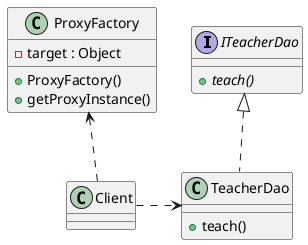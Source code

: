 @startuml
interface ITeacherDao {
    {abstract} + teach()
}
class TeacherDao {
    + teach()
}
class ProxyFactory {
    - target : Object
    + ProxyFactory()
    + getProxyInstance()
}
TeacherDao .up.|> ITeacherDao
Client .right.> TeacherDao
Client .up.> ProxyFactory
@enduml